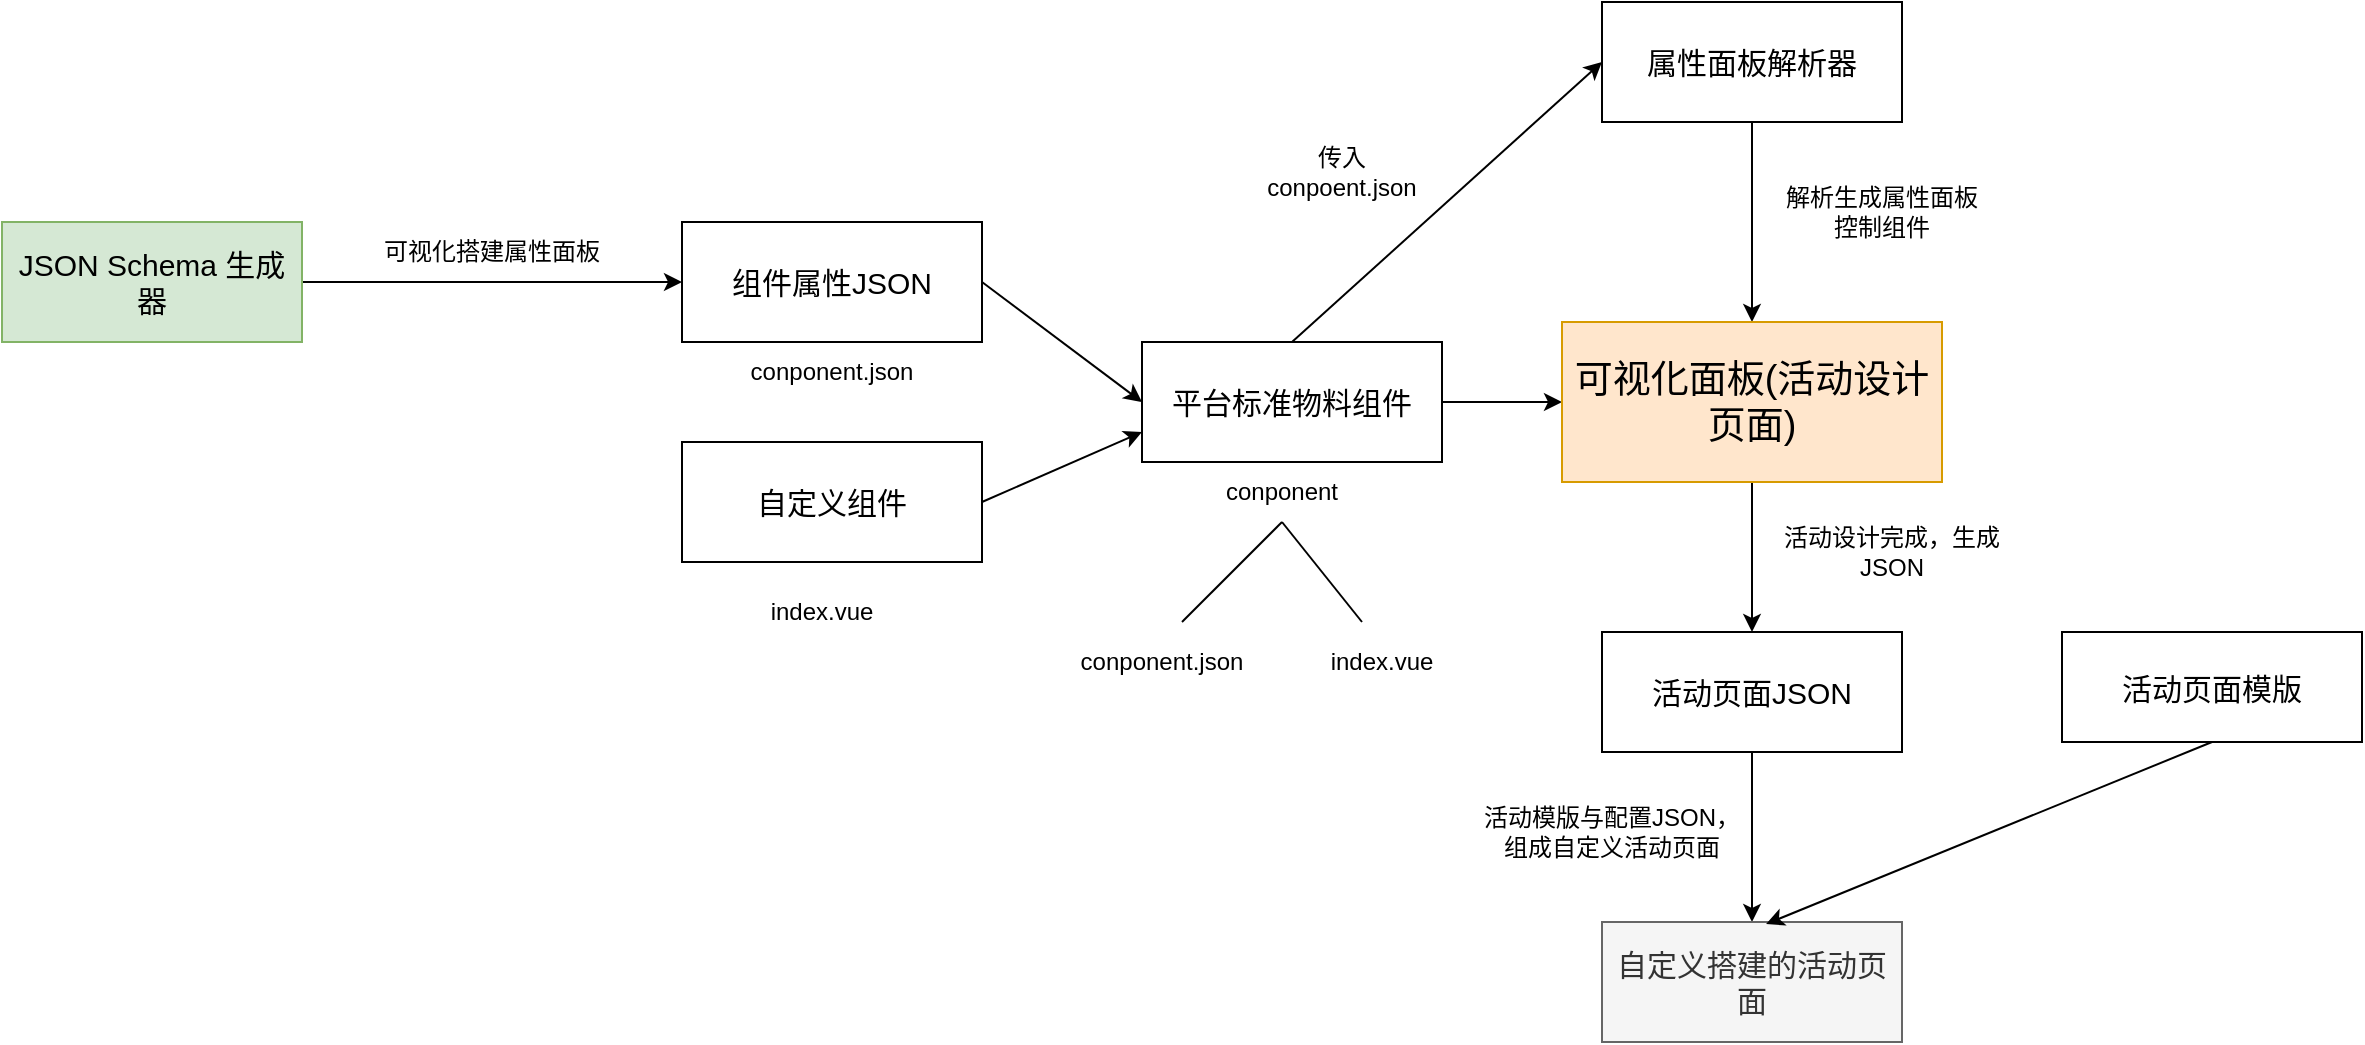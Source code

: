 <mxfile version="24.7.7">
  <diagram name="第 1 页" id="ZnQBzVFdhI4roqcr7S9G">
    <mxGraphModel dx="2074" dy="1145" grid="1" gridSize="10" guides="1" tooltips="1" connect="1" arrows="1" fold="1" page="1" pageScale="1" pageWidth="827" pageHeight="1169" math="0" shadow="0">
      <root>
        <mxCell id="0" />
        <mxCell id="1" parent="0" />
        <mxCell id="eEm-LmAnYxr54y11vq96-10" style="edgeStyle=orthogonalEdgeStyle;rounded=0;orthogonalLoop=1;jettySize=auto;html=1;exitX=1;exitY=0.5;exitDx=0;exitDy=0;fontSize=15;" edge="1" parent="1" source="eEm-LmAnYxr54y11vq96-1" target="eEm-LmAnYxr54y11vq96-2">
          <mxGeometry relative="1" as="geometry" />
        </mxCell>
        <mxCell id="eEm-LmAnYxr54y11vq96-1" value="JSON Schema 生成器" style="rounded=0;whiteSpace=wrap;html=1;fontSize=15;fillColor=#d5e8d4;strokeColor=#82b366;" vertex="1" parent="1">
          <mxGeometry x="50" y="360" width="150" height="60" as="geometry" />
        </mxCell>
        <mxCell id="eEm-LmAnYxr54y11vq96-2" value="组件属性JSON" style="rounded=0;whiteSpace=wrap;html=1;fontSize=15;" vertex="1" parent="1">
          <mxGeometry x="390" y="360" width="150" height="60" as="geometry" />
        </mxCell>
        <mxCell id="eEm-LmAnYxr54y11vq96-3" value="自定义组件" style="rounded=0;whiteSpace=wrap;html=1;fontSize=15;" vertex="1" parent="1">
          <mxGeometry x="390" y="470" width="150" height="60" as="geometry" />
        </mxCell>
        <mxCell id="eEm-LmAnYxr54y11vq96-25" style="edgeStyle=orthogonalEdgeStyle;rounded=0;orthogonalLoop=1;jettySize=auto;html=1;exitX=1;exitY=0.5;exitDx=0;exitDy=0;" edge="1" parent="1" source="eEm-LmAnYxr54y11vq96-4" target="eEm-LmAnYxr54y11vq96-6">
          <mxGeometry relative="1" as="geometry" />
        </mxCell>
        <mxCell id="eEm-LmAnYxr54y11vq96-4" value="平台标准物料组件" style="rounded=0;whiteSpace=wrap;html=1;fontSize=15;" vertex="1" parent="1">
          <mxGeometry x="620" y="420" width="150" height="60" as="geometry" />
        </mxCell>
        <mxCell id="eEm-LmAnYxr54y11vq96-26" style="edgeStyle=orthogonalEdgeStyle;rounded=0;orthogonalLoop=1;jettySize=auto;html=1;exitX=0.5;exitY=1;exitDx=0;exitDy=0;" edge="1" parent="1" source="eEm-LmAnYxr54y11vq96-5" target="eEm-LmAnYxr54y11vq96-6">
          <mxGeometry relative="1" as="geometry" />
        </mxCell>
        <mxCell id="eEm-LmAnYxr54y11vq96-5" value="属性面板解析器" style="rounded=0;whiteSpace=wrap;html=1;fontSize=15;" vertex="1" parent="1">
          <mxGeometry x="850" y="250" width="150" height="60" as="geometry" />
        </mxCell>
        <mxCell id="eEm-LmAnYxr54y11vq96-29" style="edgeStyle=orthogonalEdgeStyle;rounded=0;orthogonalLoop=1;jettySize=auto;html=1;exitX=0.5;exitY=1;exitDx=0;exitDy=0;entryX=0.5;entryY=0;entryDx=0;entryDy=0;" edge="1" parent="1" source="eEm-LmAnYxr54y11vq96-6" target="eEm-LmAnYxr54y11vq96-7">
          <mxGeometry relative="1" as="geometry" />
        </mxCell>
        <mxCell id="eEm-LmAnYxr54y11vq96-6" value="可视化面板(活动设计页面)" style="rounded=0;whiteSpace=wrap;html=1;fontSize=19;fillColor=#ffe6cc;strokeColor=#d79b00;" vertex="1" parent="1">
          <mxGeometry x="830" y="410" width="190" height="80" as="geometry" />
        </mxCell>
        <mxCell id="eEm-LmAnYxr54y11vq96-30" style="edgeStyle=orthogonalEdgeStyle;rounded=0;orthogonalLoop=1;jettySize=auto;html=1;exitX=0.5;exitY=1;exitDx=0;exitDy=0;entryX=0.5;entryY=0;entryDx=0;entryDy=0;" edge="1" parent="1" source="eEm-LmAnYxr54y11vq96-7" target="eEm-LmAnYxr54y11vq96-8">
          <mxGeometry relative="1" as="geometry" />
        </mxCell>
        <mxCell id="eEm-LmAnYxr54y11vq96-7" value="活动页面JSON" style="rounded=0;whiteSpace=wrap;html=1;fontSize=15;" vertex="1" parent="1">
          <mxGeometry x="850" y="565" width="150" height="60" as="geometry" />
        </mxCell>
        <mxCell id="eEm-LmAnYxr54y11vq96-8" value="自定义搭建的活动页面" style="rounded=0;whiteSpace=wrap;html=1;fontSize=15;fillColor=#f5f5f5;fontColor=#333333;strokeColor=#666666;" vertex="1" parent="1">
          <mxGeometry x="850" y="710" width="150" height="60" as="geometry" />
        </mxCell>
        <mxCell id="eEm-LmAnYxr54y11vq96-9" value="活动页面模版" style="rounded=0;whiteSpace=wrap;html=1;fontSize=15;" vertex="1" parent="1">
          <mxGeometry x="1080" y="565" width="150" height="55" as="geometry" />
        </mxCell>
        <mxCell id="eEm-LmAnYxr54y11vq96-12" value="" style="endArrow=classic;html=1;rounded=0;exitX=1;exitY=0.5;exitDx=0;exitDy=0;entryX=0;entryY=0.5;entryDx=0;entryDy=0;" edge="1" parent="1" source="eEm-LmAnYxr54y11vq96-2" target="eEm-LmAnYxr54y11vq96-4">
          <mxGeometry width="50" height="50" relative="1" as="geometry">
            <mxPoint x="390" y="610" as="sourcePoint" />
            <mxPoint x="440" y="560" as="targetPoint" />
          </mxGeometry>
        </mxCell>
        <mxCell id="eEm-LmAnYxr54y11vq96-13" value="" style="endArrow=classic;html=1;rounded=0;exitX=1;exitY=0.5;exitDx=0;exitDy=0;entryX=0;entryY=0.75;entryDx=0;entryDy=0;" edge="1" parent="1" source="eEm-LmAnYxr54y11vq96-3" target="eEm-LmAnYxr54y11vq96-4">
          <mxGeometry width="50" height="50" relative="1" as="geometry">
            <mxPoint x="550" y="400" as="sourcePoint" />
            <mxPoint x="630" y="460" as="targetPoint" />
          </mxGeometry>
        </mxCell>
        <mxCell id="eEm-LmAnYxr54y11vq96-14" value="" style="endArrow=classic;html=1;rounded=0;exitX=0.5;exitY=0;exitDx=0;exitDy=0;entryX=0;entryY=0.5;entryDx=0;entryDy=0;" edge="1" parent="1" source="eEm-LmAnYxr54y11vq96-4" target="eEm-LmAnYxr54y11vq96-5">
          <mxGeometry width="50" height="50" relative="1" as="geometry">
            <mxPoint x="550" y="510" as="sourcePoint" />
            <mxPoint x="630" y="475" as="targetPoint" />
          </mxGeometry>
        </mxCell>
        <mxCell id="eEm-LmAnYxr54y11vq96-15" value="" style="endArrow=none;html=1;rounded=0;entryX=0.5;entryY=1;entryDx=0;entryDy=0;" edge="1" parent="1" target="eEm-LmAnYxr54y11vq96-20">
          <mxGeometry width="50" height="50" relative="1" as="geometry">
            <mxPoint x="640" y="560" as="sourcePoint" />
            <mxPoint x="660" y="512.5" as="targetPoint" />
          </mxGeometry>
        </mxCell>
        <mxCell id="eEm-LmAnYxr54y11vq96-16" value="可视化搭建属性面板" style="text;html=1;align=center;verticalAlign=middle;whiteSpace=wrap;rounded=0;" vertex="1" parent="1">
          <mxGeometry x="240" y="360" width="110" height="30" as="geometry" />
        </mxCell>
        <mxCell id="eEm-LmAnYxr54y11vq96-18" value="conponent.json" style="text;html=1;align=center;verticalAlign=middle;whiteSpace=wrap;rounded=0;" vertex="1" parent="1">
          <mxGeometry x="435" y="420" width="60" height="30" as="geometry" />
        </mxCell>
        <mxCell id="eEm-LmAnYxr54y11vq96-19" value="index.vue" style="text;html=1;align=center;verticalAlign=middle;whiteSpace=wrap;rounded=0;" vertex="1" parent="1">
          <mxGeometry x="430" y="540" width="60" height="30" as="geometry" />
        </mxCell>
        <mxCell id="eEm-LmAnYxr54y11vq96-20" value="conponent" style="text;html=1;align=center;verticalAlign=middle;whiteSpace=wrap;rounded=0;" vertex="1" parent="1">
          <mxGeometry x="660" y="480" width="60" height="30" as="geometry" />
        </mxCell>
        <mxCell id="eEm-LmAnYxr54y11vq96-21" value="" style="endArrow=none;html=1;rounded=0;entryX=0.5;entryY=1;entryDx=0;entryDy=0;" edge="1" parent="1" target="eEm-LmAnYxr54y11vq96-20">
          <mxGeometry width="50" height="50" relative="1" as="geometry">
            <mxPoint x="730" y="560" as="sourcePoint" />
            <mxPoint x="680" y="520" as="targetPoint" />
          </mxGeometry>
        </mxCell>
        <mxCell id="eEm-LmAnYxr54y11vq96-22" value="conponent.json" style="text;html=1;align=center;verticalAlign=middle;whiteSpace=wrap;rounded=0;" vertex="1" parent="1">
          <mxGeometry x="600" y="565" width="60" height="30" as="geometry" />
        </mxCell>
        <mxCell id="eEm-LmAnYxr54y11vq96-23" value="index.vue" style="text;html=1;align=center;verticalAlign=middle;whiteSpace=wrap;rounded=0;" vertex="1" parent="1">
          <mxGeometry x="710" y="565" width="60" height="30" as="geometry" />
        </mxCell>
        <mxCell id="eEm-LmAnYxr54y11vq96-27" value="传入conpoent.json" style="text;html=1;align=center;verticalAlign=middle;whiteSpace=wrap;rounded=0;" vertex="1" parent="1">
          <mxGeometry x="670" y="320" width="100" height="30" as="geometry" />
        </mxCell>
        <mxCell id="eEm-LmAnYxr54y11vq96-28" value="解析生成属性面板控制组件" style="text;html=1;align=center;verticalAlign=middle;whiteSpace=wrap;rounded=0;" vertex="1" parent="1">
          <mxGeometry x="940" y="340" width="100" height="30" as="geometry" />
        </mxCell>
        <mxCell id="eEm-LmAnYxr54y11vq96-31" value="" style="endArrow=classic;html=1;rounded=0;exitX=0.5;exitY=1;exitDx=0;exitDy=0;entryX=0.547;entryY=0.017;entryDx=0;entryDy=0;entryPerimeter=0;" edge="1" parent="1" source="eEm-LmAnYxr54y11vq96-9" target="eEm-LmAnYxr54y11vq96-8">
          <mxGeometry width="50" height="50" relative="1" as="geometry">
            <mxPoint x="390" y="610" as="sourcePoint" />
            <mxPoint x="440" y="560" as="targetPoint" />
          </mxGeometry>
        </mxCell>
        <mxCell id="eEm-LmAnYxr54y11vq96-32" value="活动设计完成，生成JSON" style="text;html=1;align=center;verticalAlign=middle;whiteSpace=wrap;rounded=0;" vertex="1" parent="1">
          <mxGeometry x="930" y="510" width="130" height="30" as="geometry" />
        </mxCell>
        <mxCell id="eEm-LmAnYxr54y11vq96-33" value="活动模版与配置JSON，组成自定义活动页面" style="text;html=1;align=center;verticalAlign=middle;whiteSpace=wrap;rounded=0;" vertex="1" parent="1">
          <mxGeometry x="790" y="650" width="130" height="30" as="geometry" />
        </mxCell>
      </root>
    </mxGraphModel>
  </diagram>
</mxfile>
